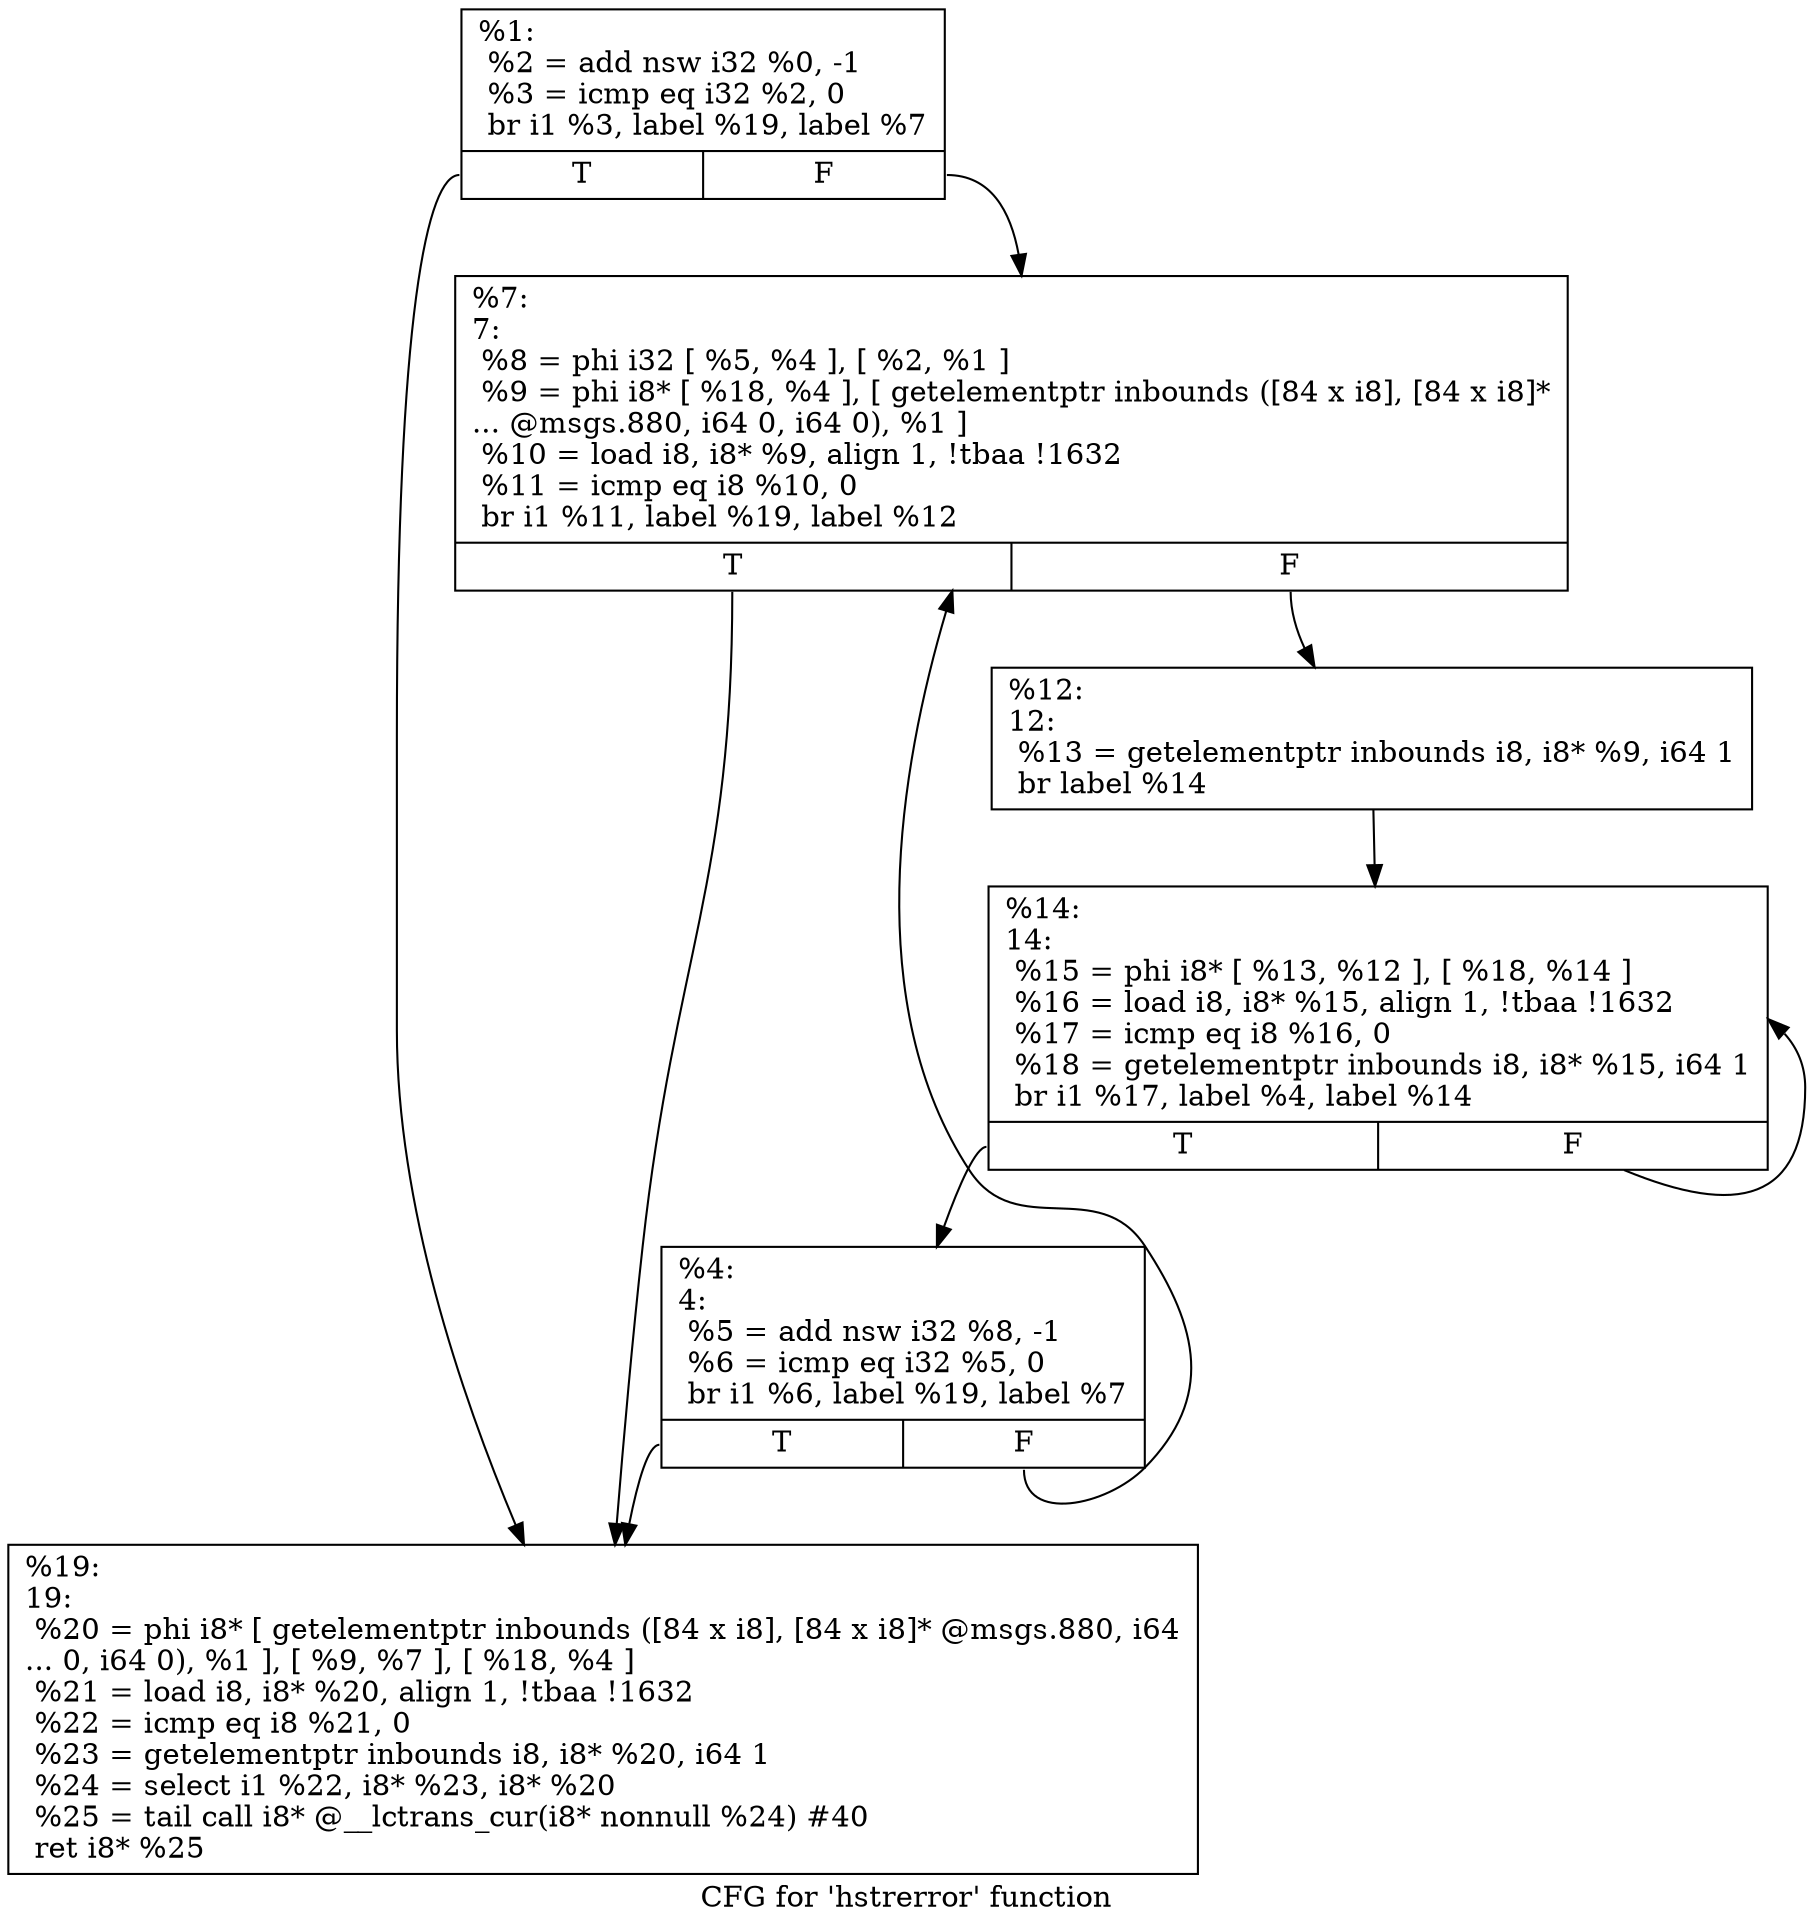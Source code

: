 digraph "CFG for 'hstrerror' function" {
	label="CFG for 'hstrerror' function";

	Node0x1ed4240 [shape=record,label="{%1:\l  %2 = add nsw i32 %0, -1\l  %3 = icmp eq i32 %2, 0\l  br i1 %3, label %19, label %7\l|{<s0>T|<s1>F}}"];
	Node0x1ed4240:s0 -> Node0x1ed4cd0;
	Node0x1ed4240:s1 -> Node0x1ed4be0;
	Node0x1ed4b90 [shape=record,label="{%4:\l4:                                                \l  %5 = add nsw i32 %8, -1\l  %6 = icmp eq i32 %5, 0\l  br i1 %6, label %19, label %7\l|{<s0>T|<s1>F}}"];
	Node0x1ed4b90:s0 -> Node0x1ed4cd0;
	Node0x1ed4b90:s1 -> Node0x1ed4be0;
	Node0x1ed4be0 [shape=record,label="{%7:\l7:                                                \l  %8 = phi i32 [ %5, %4 ], [ %2, %1 ]\l  %9 = phi i8* [ %18, %4 ], [ getelementptr inbounds ([84 x i8], [84 x i8]*\l... @msgs.880, i64 0, i64 0), %1 ]\l  %10 = load i8, i8* %9, align 1, !tbaa !1632\l  %11 = icmp eq i8 %10, 0\l  br i1 %11, label %19, label %12\l|{<s0>T|<s1>F}}"];
	Node0x1ed4be0:s0 -> Node0x1ed4cd0;
	Node0x1ed4be0:s1 -> Node0x1ed4c30;
	Node0x1ed4c30 [shape=record,label="{%12:\l12:                                               \l  %13 = getelementptr inbounds i8, i8* %9, i64 1\l  br label %14\l}"];
	Node0x1ed4c30 -> Node0x1ed4c80;
	Node0x1ed4c80 [shape=record,label="{%14:\l14:                                               \l  %15 = phi i8* [ %13, %12 ], [ %18, %14 ]\l  %16 = load i8, i8* %15, align 1, !tbaa !1632\l  %17 = icmp eq i8 %16, 0\l  %18 = getelementptr inbounds i8, i8* %15, i64 1\l  br i1 %17, label %4, label %14\l|{<s0>T|<s1>F}}"];
	Node0x1ed4c80:s0 -> Node0x1ed4b90;
	Node0x1ed4c80:s1 -> Node0x1ed4c80;
	Node0x1ed4cd0 [shape=record,label="{%19:\l19:                                               \l  %20 = phi i8* [ getelementptr inbounds ([84 x i8], [84 x i8]* @msgs.880, i64\l... 0, i64 0), %1 ], [ %9, %7 ], [ %18, %4 ]\l  %21 = load i8, i8* %20, align 1, !tbaa !1632\l  %22 = icmp eq i8 %21, 0\l  %23 = getelementptr inbounds i8, i8* %20, i64 1\l  %24 = select i1 %22, i8* %23, i8* %20\l  %25 = tail call i8* @__lctrans_cur(i8* nonnull %24) #40\l  ret i8* %25\l}"];
}
